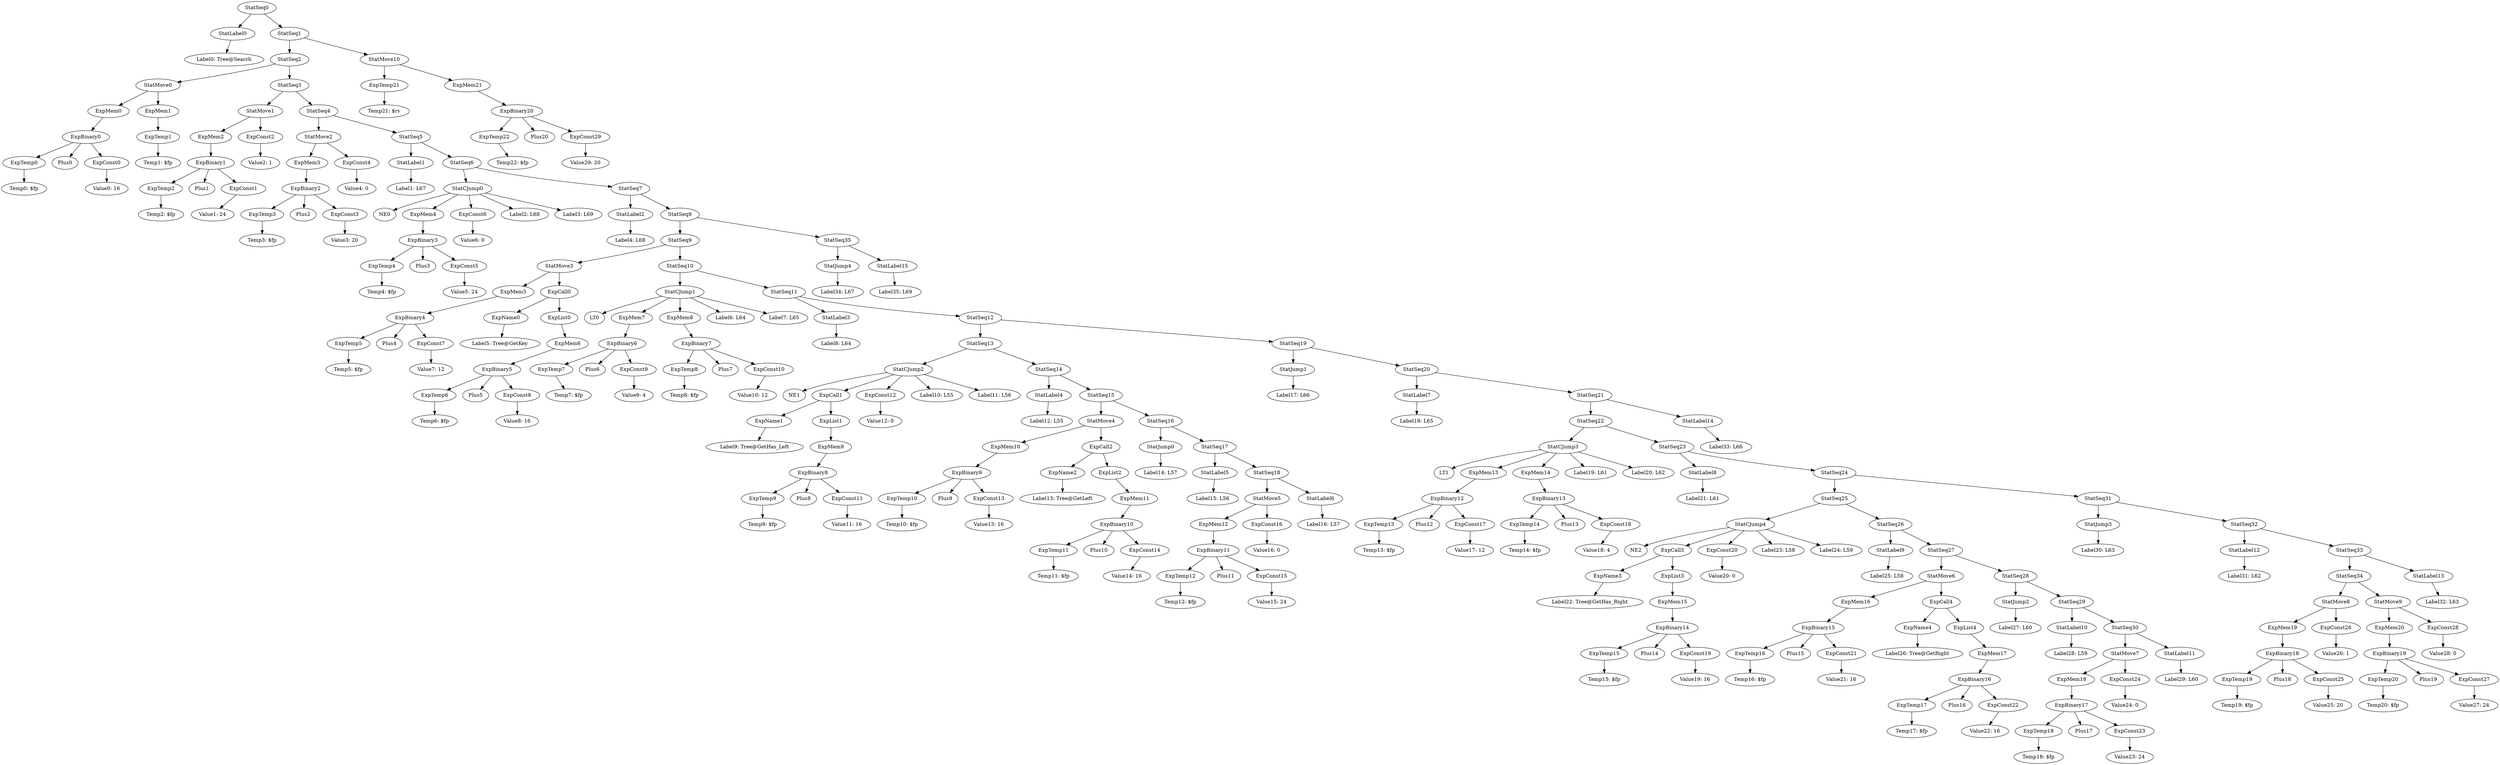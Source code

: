 digraph {
	ordering = out;
	ExpConst29 -> "Value29: 20";
	StatMove10 -> ExpTemp21;
	StatMove10 -> ExpMem21;
	ExpTemp21 -> "Temp21: $rv";
	StatLabel15 -> "Label35: L69";
	StatSeq35 -> StatJump4;
	StatSeq35 -> StatLabel15;
	StatJump4 -> "Label34: L67";
	StatSeq8 -> StatSeq9;
	StatSeq8 -> StatSeq35;
	StatLabel14 -> "Label33: L66";
	StatSeq21 -> StatSeq22;
	StatSeq21 -> StatLabel14;
	StatLabel13 -> "Label32: L63";
	StatMove9 -> ExpMem20;
	StatMove9 -> ExpConst28;
	ExpMem20 -> ExpBinary19;
	ExpBinary19 -> ExpTemp20;
	ExpBinary19 -> Plus19;
	ExpBinary19 -> ExpConst27;
	ExpBinary18 -> ExpTemp19;
	ExpBinary18 -> Plus18;
	ExpBinary18 -> ExpConst25;
	StatSeq24 -> StatSeq25;
	StatSeq24 -> StatSeq31;
	StatMove7 -> ExpMem18;
	StatMove7 -> ExpConst24;
	ExpMem18 -> ExpBinary17;
	ExpTemp18 -> "Temp18: $fp";
	StatSeq29 -> StatLabel10;
	StatSeq29 -> StatSeq30;
	StatSeq28 -> StatJump2;
	StatSeq28 -> StatSeq29;
	StatLabel10 -> "Label28: L59";
	StatJump2 -> "Label27: L60";
	StatSeq27 -> StatMove6;
	StatSeq27 -> StatSeq28;
	ExpList4 -> ExpMem17;
	ExpMem17 -> ExpBinary16;
	StatSeq34 -> StatMove8;
	StatSeq34 -> StatMove9;
	ExpConst22 -> "Value22: 16";
	ExpConst28 -> "Value28: 0";
	ExpBinary16 -> ExpTemp17;
	ExpBinary16 -> Plus16;
	ExpBinary16 -> ExpConst22;
	ExpName4 -> "Label26: Tree@GetRight";
	ExpConst21 -> "Value21: 16";
	ExpMem19 -> ExpBinary18;
	StatMove6 -> ExpMem16;
	StatMove6 -> ExpCall4;
	StatSeq26 -> StatLabel9;
	StatSeq26 -> StatSeq27;
	StatLabel9 -> "Label25: L58";
	StatSeq25 -> StatCJump4;
	StatSeq25 -> StatSeq26;
	ExpConst20 -> "Value20: 0";
	ExpBinary20 -> ExpTemp22;
	ExpBinary20 -> Plus20;
	ExpBinary20 -> ExpConst29;
	ExpList3 -> ExpMem15;
	ExpTemp15 -> "Temp15: $fp";
	ExpName3 -> "Label22: Tree@GetHas_Right";
	StatLabel8 -> "Label21: L61";
	StatSeq22 -> StatCJump3;
	StatSeq22 -> StatSeq23;
	ExpMem14 -> ExpBinary13;
	ExpConst19 -> "Value19: 16";
	ExpTemp14 -> "Temp14: $fp";
	ExpMem13 -> ExpBinary12;
	ExpConst17 -> "Value17: 12";
	ExpConst18 -> "Value18: 4";
	ExpBinary12 -> ExpTemp13;
	ExpBinary12 -> Plus12;
	ExpBinary12 -> ExpConst17;
	ExpTemp13 -> "Temp13: $fp";
	StatCJump3 -> LT1;
	StatCJump3 -> ExpMem13;
	StatCJump3 -> ExpMem14;
	StatCJump3 -> "Label19: L61";
	StatCJump3 -> "Label20: L62";
	StatMove8 -> ExpMem19;
	StatMove8 -> ExpConst26;
	StatLabel7 -> "Label18: L65";
	StatSeq19 -> StatJump1;
	StatSeq19 -> StatSeq20;
	StatSeq12 -> StatSeq13;
	StatSeq12 -> StatSeq19;
	ExpMem6 -> ExpBinary5;
	ExpTemp16 -> "Temp16: $fp";
	StatCJump2 -> NE1;
	StatCJump2 -> ExpCall1;
	StatCJump2 -> ExpConst12;
	StatCJump2 -> "Label10: L55";
	StatCJump2 -> "Label11: L56";
	ExpConst4 -> "Value4: 0";
	ExpBinary5 -> ExpTemp6;
	ExpBinary5 -> Plus5;
	ExpBinary5 -> ExpConst8;
	StatSeq20 -> StatLabel7;
	StatSeq20 -> StatSeq21;
	StatSeq11 -> StatLabel3;
	StatSeq11 -> StatSeq12;
	ExpTemp6 -> "Temp6: $fp";
	ExpTemp20 -> "Temp20: $fp";
	ExpConst8 -> "Value8: 16";
	ExpName0 -> "Label5: Tree@GetKey";
	ExpConst24 -> "Value24: 0";
	StatMove3 -> ExpMem5;
	StatMove3 -> ExpCall0;
	ExpConst0 -> "Value0: 16";
	ExpConst26 -> "Value26: 1";
	ExpConst2 -> "Value2: 1";
	ExpConst6 -> "Value6: 0";
	ExpMem1 -> ExpTemp1;
	StatSeq2 -> StatMove0;
	StatSeq2 -> StatSeq3;
	ExpMem0 -> ExpBinary0;
	ExpMem3 -> ExpBinary2;
	ExpName2 -> "Label13: Tree@GetLeft";
	ExpMem5 -> ExpBinary4;
	ExpBinary2 -> ExpTemp3;
	ExpBinary2 -> Plus2;
	ExpBinary2 -> ExpConst3;
	ExpBinary17 -> ExpTemp18;
	ExpBinary17 -> Plus17;
	ExpBinary17 -> ExpConst23;
	ExpTemp5 -> "Temp5: $fp";
	ExpTemp4 -> "Temp4: $fp";
	StatLabel5 -> "Label15: L56";
	ExpBinary4 -> ExpTemp5;
	ExpBinary4 -> Plus4;
	ExpBinary4 -> ExpConst7;
	ExpList1 -> ExpMem9;
	ExpTemp1 -> "Temp1: $fp";
	ExpMem21 -> ExpBinary20;
	ExpConst5 -> "Value5: 24";
	StatSeq0 -> StatLabel0;
	StatSeq0 -> StatSeq1;
	StatSeq31 -> StatJump3;
	StatSeq31 -> StatSeq32;
	ExpTemp11 -> "Temp11: $fp";
	StatSeq6 -> StatCJump0;
	StatSeq6 -> StatSeq7;
	ExpTemp3 -> "Temp3: $fp";
	ExpTemp0 -> "Temp0: $fp";
	ExpTemp7 -> "Temp7: $fp";
	ExpCall0 -> ExpName0;
	ExpCall0 -> ExpList0;
	StatSeq9 -> StatMove3;
	StatSeq9 -> StatSeq10;
	StatLabel1 -> "Label1: L67";
	StatJump1 -> "Label17: L66";
	StatSeq4 -> StatMove2;
	StatSeq4 -> StatSeq5;
	StatSeq1 -> StatSeq2;
	StatSeq1 -> StatMove10;
	ExpMem2 -> ExpBinary1;
	ExpConst23 -> "Value23: 24";
	StatLabel6 -> "Label16: L57";
	ExpTemp12 -> "Temp12: $fp";
	StatMove0 -> ExpMem0;
	StatMove0 -> ExpMem1;
	StatSeq3 -> StatMove1;
	StatSeq3 -> StatSeq4;
	StatLabel3 -> "Label8: L64";
	ExpBinary3 -> ExpTemp4;
	ExpBinary3 -> Plus3;
	ExpBinary3 -> ExpConst5;
	ExpMem7 -> ExpBinary6;
	StatSeq15 -> StatMove4;
	StatSeq15 -> StatSeq16;
	ExpConst15 -> "Value15: 24";
	StatSeq33 -> StatSeq34;
	StatSeq33 -> StatLabel13;
	ExpBinary11 -> ExpTemp12;
	ExpBinary11 -> Plus11;
	ExpBinary11 -> ExpConst15;
	ExpMem4 -> ExpBinary3;
	ExpBinary0 -> ExpTemp0;
	ExpBinary0 -> Plus0;
	ExpBinary0 -> ExpConst0;
	StatLabel11 -> "Label29: L60";
	ExpTemp2 -> "Temp2: $fp";
	ExpBinary13 -> ExpTemp14;
	ExpBinary13 -> Plus13;
	ExpBinary13 -> ExpConst18;
	StatMove2 -> ExpMem3;
	StatMove2 -> ExpConst4;
	ExpConst1 -> "Value1: 24";
	StatCJump0 -> NE0;
	StatCJump0 -> ExpMem4;
	StatCJump0 -> ExpConst6;
	StatCJump0 -> "Label2: L68";
	StatCJump0 -> "Label3: L69";
	ExpList0 -> ExpMem6;
	ExpConst16 -> "Value16: 0";
	ExpBinary14 -> ExpTemp15;
	ExpBinary14 -> Plus14;
	ExpBinary14 -> ExpConst19;
	StatSeq5 -> StatLabel1;
	StatSeq5 -> StatSeq6;
	StatSeq23 -> StatLabel8;
	StatSeq23 -> StatSeq24;
	StatLabel4 -> "Label12: L55";
	ExpTemp19 -> "Temp19: $fp";
	StatSeq30 -> StatMove7;
	StatSeq30 -> StatLabel11;
	StatLabel0 -> "Label0: Tree@Search";
	StatSeq17 -> StatLabel5;
	StatSeq17 -> StatSeq18;
	StatMove1 -> ExpMem2;
	StatMove1 -> ExpConst2;
	ExpTemp17 -> "Temp17: $fp";
	ExpMem9 -> ExpBinary8;
	StatSeq13 -> StatCJump2;
	StatSeq13 -> StatSeq14;
	ExpConst7 -> "Value7: 12";
	ExpConst3 -> "Value3: 20";
	ExpConst25 -> "Value25: 20";
	ExpCall3 -> ExpName3;
	ExpCall3 -> ExpList3;
	StatCJump1 -> LT0;
	StatCJump1 -> ExpMem7;
	StatCJump1 -> ExpMem8;
	StatCJump1 -> "Label6: L64";
	StatCJump1 -> "Label7: L65";
	ExpMem16 -> ExpBinary15;
	ExpBinary6 -> ExpTemp7;
	ExpBinary6 -> Plus6;
	ExpBinary6 -> ExpConst9;
	ExpMem15 -> ExpBinary14;
	ExpTemp8 -> "Temp8: $fp";
	ExpConst12 -> "Value12: 0";
	ExpBinary1 -> ExpTemp2;
	ExpBinary1 -> Plus1;
	ExpBinary1 -> ExpConst1;
	ExpConst10 -> "Value10: 12";
	ExpConst9 -> "Value9: 4";
	StatMove5 -> ExpMem12;
	StatMove5 -> ExpConst16;
	StatLabel2 -> "Label4: L68";
	StatMove4 -> ExpMem10;
	StatMove4 -> ExpCall2;
	ExpMem8 -> ExpBinary7;
	StatSeq10 -> StatCJump1;
	StatSeq10 -> StatSeq11;
	ExpName1 -> "Label9: Tree@GetHas_Left";
	StatSeq14 -> StatLabel4;
	StatSeq14 -> StatSeq15;
	ExpCall1 -> ExpName1;
	ExpCall1 -> ExpList1;
	StatJump0 -> "Label14: L57";
	StatJump3 -> "Label30: L63";
	ExpCall4 -> ExpName4;
	ExpCall4 -> ExpList4;
	ExpTemp9 -> "Temp9: $fp";
	StatCJump4 -> NE2;
	StatCJump4 -> ExpCall3;
	StatCJump4 -> ExpConst20;
	StatCJump4 -> "Label23: L58";
	StatCJump4 -> "Label24: L59";
	ExpBinary7 -> ExpTemp8;
	ExpBinary7 -> Plus7;
	ExpBinary7 -> ExpConst10;
	ExpBinary9 -> ExpTemp10;
	ExpBinary9 -> Plus9;
	ExpBinary9 -> ExpConst13;
	ExpBinary8 -> ExpTemp9;
	ExpBinary8 -> Plus8;
	ExpBinary8 -> ExpConst11;
	StatLabel12 -> "Label31: L62";
	ExpConst11 -> "Value11: 16";
	ExpConst13 -> "Value13: 16";
	ExpTemp10 -> "Temp10: $fp";
	ExpMem10 -> ExpBinary9;
	ExpBinary15 -> ExpTemp16;
	ExpBinary15 -> Plus15;
	ExpBinary15 -> ExpConst21;
	ExpCall2 -> ExpName2;
	ExpCall2 -> ExpList2;
	ExpBinary10 -> ExpTemp11;
	ExpBinary10 -> Plus10;
	ExpBinary10 -> ExpConst14;
	ExpConst14 -> "Value14: 16";
	ExpMem11 -> ExpBinary10;
	ExpTemp22 -> "Temp22: $fp";
	StatSeq32 -> StatLabel12;
	StatSeq32 -> StatSeq33;
	ExpList2 -> ExpMem11;
	ExpConst27 -> "Value27: 24";
	StatSeq7 -> StatLabel2;
	StatSeq7 -> StatSeq8;
	StatSeq16 -> StatJump0;
	StatSeq16 -> StatSeq17;
	ExpMem12 -> ExpBinary11;
	StatSeq18 -> StatMove5;
	StatSeq18 -> StatLabel6;
}

